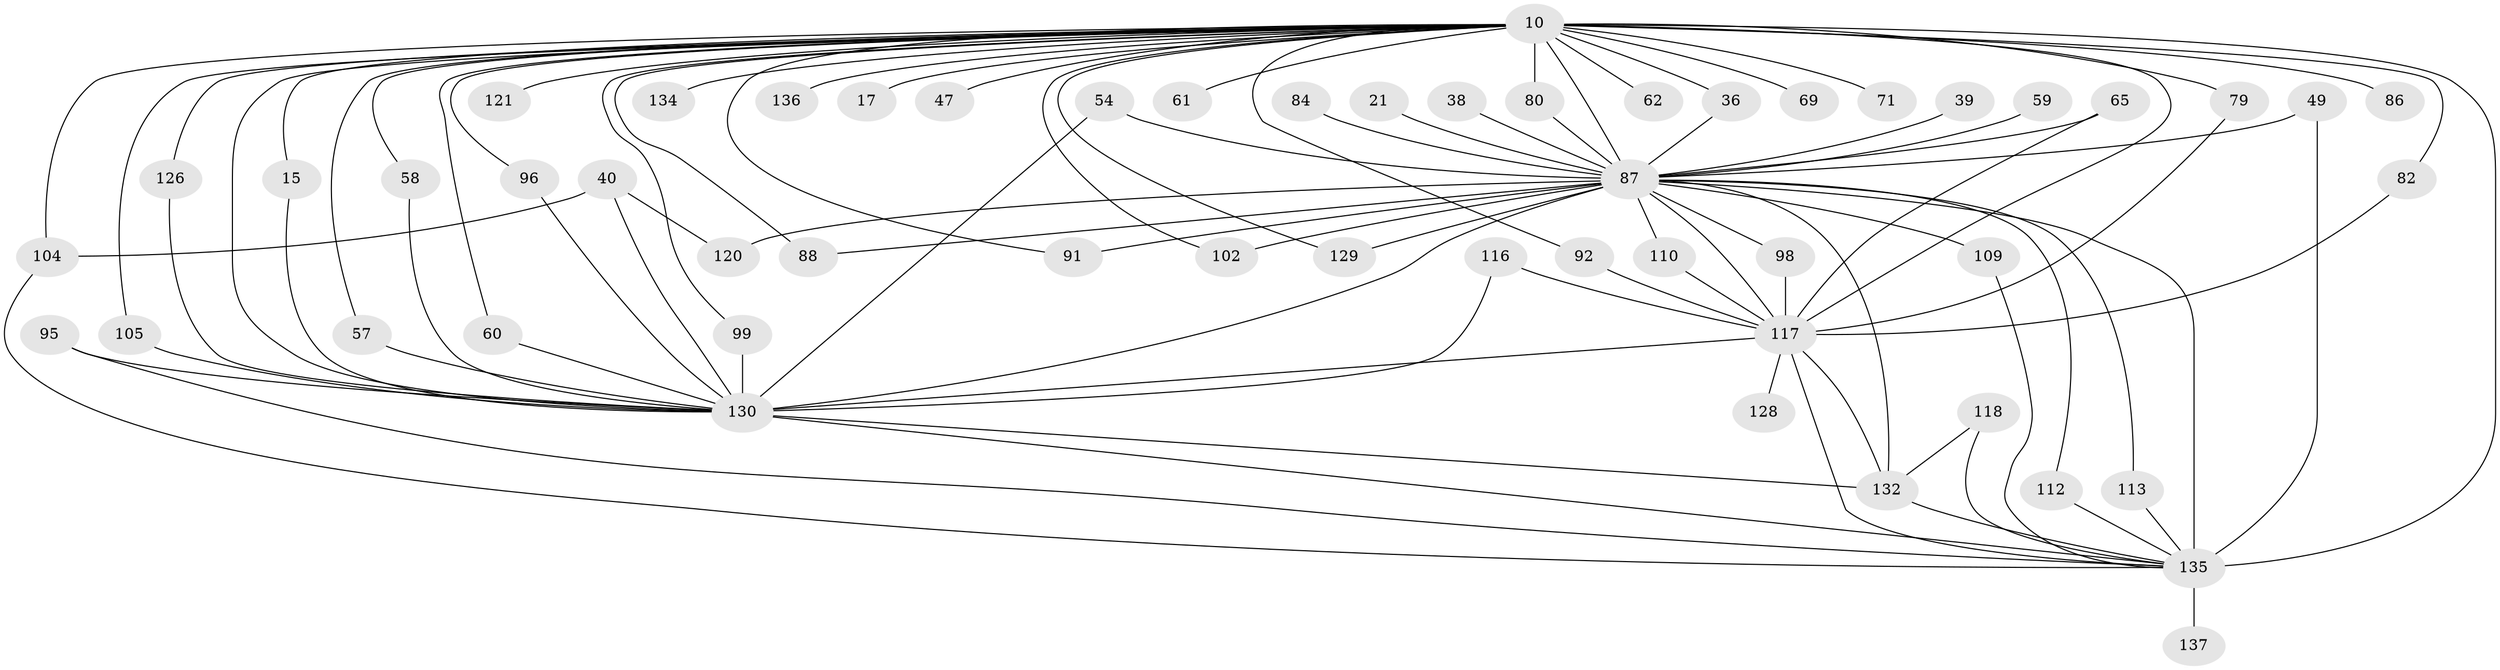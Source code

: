 // original degree distribution, {31: 0.0072992700729927005, 34: 0.0072992700729927005, 17: 0.0072992700729927005, 18: 0.0072992700729927005, 28: 0.0072992700729927005, 32: 0.0072992700729927005, 22: 0.0072992700729927005, 24: 0.0072992700729927005, 16: 0.0072992700729927005, 33: 0.0072992700729927005, 5: 0.029197080291970802, 4: 0.11678832116788321, 8: 0.0072992700729927005, 2: 0.5547445255474452, 3: 0.19708029197080293, 6: 0.021897810218978103}
// Generated by graph-tools (version 1.1) at 2025/49/03/04/25 21:49:56]
// undirected, 54 vertices, 93 edges
graph export_dot {
graph [start="1"]
  node [color=gray90,style=filled];
  10 [super="+2+5"];
  15;
  17;
  21;
  36;
  38;
  39;
  40;
  47;
  49;
  54;
  57;
  58;
  59;
  60;
  61 [super="+42+32"];
  62 [super="+35"];
  65;
  69;
  71;
  79 [super="+48"];
  80;
  82;
  84;
  86;
  87 [super="+63+85"];
  88;
  91;
  92 [super="+76"];
  95;
  96;
  98 [super="+77"];
  99 [super="+20"];
  102;
  104 [super="+97+103+90"];
  105;
  109 [super="+74"];
  110;
  112;
  113;
  116;
  117 [super="+73+51+8"];
  118;
  120 [super="+50"];
  121;
  126;
  128;
  129;
  130 [super="+18+55+100+93"];
  132 [super="+131+123"];
  134;
  135 [super="+114+133+94+122+125+70+124"];
  136;
  137;
  10 -- 47 [weight=2];
  10 -- 60;
  10 -- 61 [weight=4];
  10 -- 86 [weight=2];
  10 -- 96;
  10 -- 104 [weight=3];
  10 -- 105;
  10 -- 121 [weight=2];
  10 -- 136 [weight=2];
  10 -- 129;
  10 -- 134 [weight=2];
  10 -- 17;
  10 -- 82;
  10 -- 91;
  10 -- 69;
  10 -- 99;
  10 -- 102;
  10 -- 58;
  10 -- 62 [weight=3];
  10 -- 71;
  10 -- 15;
  10 -- 79 [weight=2];
  10 -- 80;
  10 -- 88;
  10 -- 92;
  10 -- 36;
  10 -- 57;
  10 -- 126;
  10 -- 130 [weight=13];
  10 -- 87 [weight=9];
  10 -- 135 [weight=16];
  10 -- 117 [weight=6];
  15 -- 130;
  21 -- 87 [weight=2];
  36 -- 87;
  38 -- 87;
  39 -- 87 [weight=2];
  40 -- 120;
  40 -- 130 [weight=2];
  40 -- 104;
  49 -- 87;
  49 -- 135;
  54 -- 130;
  54 -- 87;
  57 -- 130;
  58 -- 130;
  59 -- 87;
  60 -- 130;
  65 -- 87;
  65 -- 117;
  79 -- 117;
  80 -- 87;
  82 -- 117;
  84 -- 87 [weight=2];
  87 -- 129;
  87 -- 130 [weight=9];
  87 -- 132 [weight=4];
  87 -- 135 [weight=7];
  87 -- 88;
  87 -- 91;
  87 -- 98;
  87 -- 102;
  87 -- 109 [weight=2];
  87 -- 110;
  87 -- 112;
  87 -- 113;
  87 -- 120 [weight=2];
  87 -- 117 [weight=8];
  92 -- 117 [weight=2];
  95 -- 130;
  95 -- 135;
  96 -- 130;
  98 -- 117 [weight=2];
  99 -- 130 [weight=2];
  104 -- 135 [weight=2];
  105 -- 130;
  109 -- 135;
  110 -- 117;
  112 -- 135;
  113 -- 135;
  116 -- 130;
  116 -- 117;
  117 -- 130 [weight=9];
  117 -- 128 [weight=2];
  117 -- 135 [weight=14];
  117 -- 132;
  118 -- 135;
  118 -- 132;
  126 -- 130;
  130 -- 135;
  130 -- 132 [weight=3];
  132 -- 135;
  135 -- 137 [weight=2];
}
